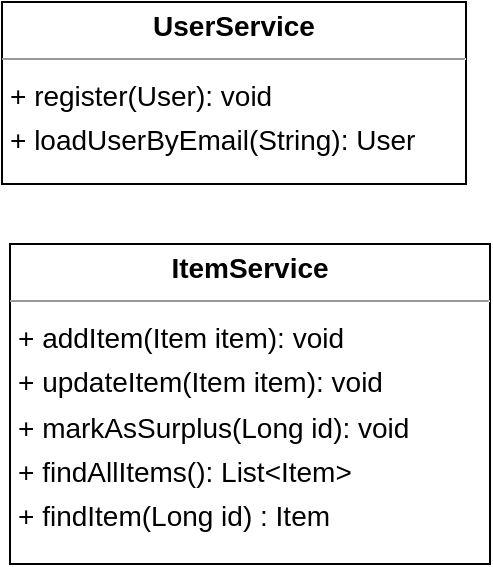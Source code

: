 <mxfile version="24.7.1" type="github">
  <diagram id="nQtPJGa1waA7y8Lh1UWy" name="Page-1">
    <mxGraphModel dx="1354" dy="1050" grid="1" gridSize="10" guides="1" tooltips="1" connect="1" arrows="1" fold="1" page="0" pageScale="1" pageWidth="827" pageHeight="1169" background="none" math="0" shadow="0">
      <root>
        <mxCell id="0" />
        <mxCell id="1" parent="0" />
        <mxCell id="node0" value="&lt;p style=&quot;margin:0px;margin-top:4px;text-align:center;&quot;&gt;&lt;b&gt;UserService&lt;/b&gt;&lt;/p&gt;&lt;hr size=&quot;1&quot;/&gt;&lt;p style=&quot;margin:0 0 0 4px;line-height:1.6;&quot;&gt;+ register(User): void&lt;br/&gt;+ loadUserByEmail(String): User&lt;/p&gt;" style="verticalAlign=top;align=left;overflow=fill;fontSize=14;fontFamily=Helvetica;html=1;rounded=0;shadow=0;comic=0;labelBackgroundColor=none;strokeWidth=1;" parent="1" vertex="1">
          <mxGeometry x="-14" y="-31" width="232" height="91" as="geometry" />
        </mxCell>
        <mxCell id="f5l2LNXc1FKL-axJEVZd-1" value="&lt;p style=&quot;margin:0px;margin-top:4px;text-align:center;&quot;&gt;&lt;b&gt;ItemService&lt;/b&gt;&lt;/p&gt;&lt;hr size=&quot;1&quot;&gt;&lt;p style=&quot;margin:0 0 0 4px;line-height:1.6;&quot;&gt;+ addItem(Item item): void&lt;br&gt;+ updateItem(Item item): void&lt;/p&gt;&lt;p style=&quot;margin:0 0 0 4px;line-height:1.6;&quot;&gt;+ markAsSurplus(Long id): void&lt;/p&gt;&lt;p style=&quot;margin:0 0 0 4px;line-height:1.6;&quot;&gt;+ findAllItems(): List&amp;lt;Item&amp;gt;&lt;/p&gt;&lt;p style=&quot;margin:0 0 0 4px;line-height:1.6;&quot;&gt;+ findItem(Long id) : Item&lt;/p&gt;&lt;p style=&quot;margin:0 0 0 4px;line-height:1.6;&quot;&gt;&lt;br&gt;&lt;/p&gt;&lt;p style=&quot;margin:0 0 0 4px;line-height:1.6;&quot;&gt;&lt;br&gt;&lt;/p&gt;&lt;p style=&quot;margin:0 0 0 4px;line-height:1.6;&quot;&gt;&lt;br&gt;&lt;/p&gt;" style="verticalAlign=top;align=left;overflow=fill;fontSize=14;fontFamily=Helvetica;html=1;rounded=0;shadow=0;comic=0;labelBackgroundColor=none;strokeWidth=1;" vertex="1" parent="1">
          <mxGeometry x="-10" y="90" width="240" height="160" as="geometry" />
        </mxCell>
      </root>
    </mxGraphModel>
  </diagram>
</mxfile>
